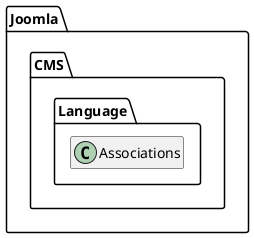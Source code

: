 @startuml
set namespaceSeparator \\
hide members
hide << alias >> circle

class Joomla\\CMS\\Language\\Associations
@enduml
